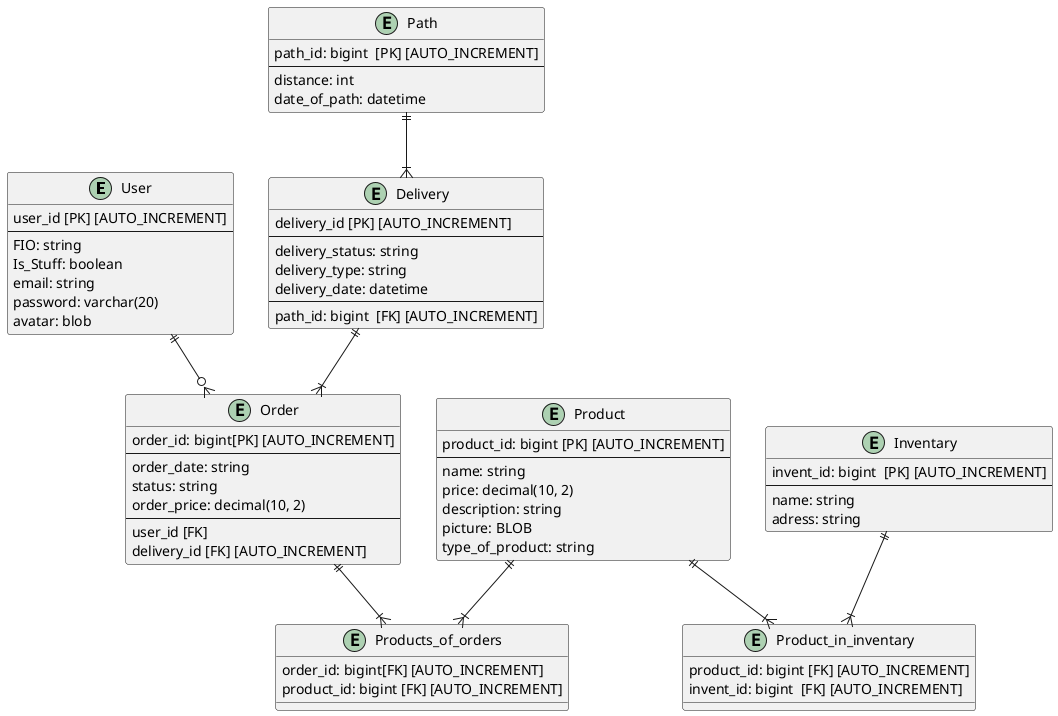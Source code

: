 @startuml erd 

entity User {
    user_id [PK] [AUTO_INCREMENT]
    --
    FIO: string 
    Is_Stuff: boolean
    email: string 
    password: varchar(20)
    avatar: blob 
}

entity Order {
    order_id: bigint[PK] [AUTO_INCREMENT]
    --
    order_date: string 
    status: string
    order_price: decimal(10, 2)
    --
    user_id [FK]
    delivery_id [FK] [AUTO_INCREMENT]
}
entity Inventary{
    invent_id: bigint  [PK] [AUTO_INCREMENT]
    --
    name: string 
    adress: string 
}
entity Delivery {
    delivery_id [PK] [AUTO_INCREMENT]
    --
    delivery_status: string 
    delivery_type: string 
    delivery_date: datetime
    --
    path_id: bigint  [FK] [AUTO_INCREMENT]
}
entity Path{
    path_id: bigint  [PK] [AUTO_INCREMENT]
    --
    distance: int 
    date_of_path: datetime
}
entity Product {
    product_id: bigint [PK] [AUTO_INCREMENT]
    --
    name: string 
    price: decimal(10, 2)
    description: string 
    picture: BLOB
    type_of_product: string 
}
entity Products_of_orders{
    order_id: bigint[FK] [AUTO_INCREMENT] 
    product_id: bigint [FK] [AUTO_INCREMENT]    
}
entity Product_in_inventary{
   product_id: bigint [FK] [AUTO_INCREMENT]
   invent_id: bigint  [FK] [AUTO_INCREMENT]  
}
User  ||--o{ Order 
Product ||--|{ Products_of_orders
Order ||--|{ Products_of_orders
Delivery ||--|{ Order 
Path ||--|{ Delivery  
Product ||--|{ Product_in_inventary
Inventary ||--|{ Product_in_inventary
@enduml